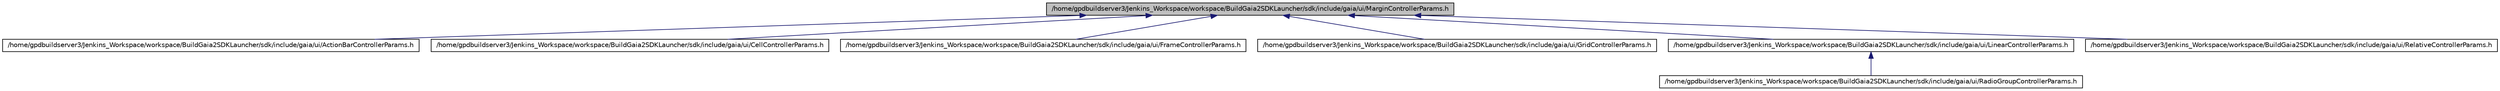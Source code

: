 digraph G
{
  edge [fontname="Helvetica",fontsize="10",labelfontname="Helvetica",labelfontsize="10"];
  node [fontname="Helvetica",fontsize="10",shape=record];
  Node1 [label="/home/gpdbuildserver3/Jenkins_Workspace/workspace/BuildGaia2SDKLauncher/sdk/include/gaia/ui/MarginControllerParams.h",height=0.2,width=0.4,color="black", fillcolor="grey75", style="filled" fontcolor="black"];
  Node1 -> Node2 [dir=back,color="midnightblue",fontsize="10",style="solid",fontname="Helvetica"];
  Node2 [label="/home/gpdbuildserver3/Jenkins_Workspace/workspace/BuildGaia2SDKLauncher/sdk/include/gaia/ui/ActionBarControllerParams.h",height=0.2,width=0.4,color="black", fillcolor="white", style="filled",URL="$dc/d46/_action_bar_controller_params_8h.html"];
  Node1 -> Node3 [dir=back,color="midnightblue",fontsize="10",style="solid",fontname="Helvetica"];
  Node3 [label="/home/gpdbuildserver3/Jenkins_Workspace/workspace/BuildGaia2SDKLauncher/sdk/include/gaia/ui/CellControllerParams.h",height=0.2,width=0.4,color="black", fillcolor="white", style="filled",URL="$d1/df5/_cell_controller_params_8h.html"];
  Node1 -> Node4 [dir=back,color="midnightblue",fontsize="10",style="solid",fontname="Helvetica"];
  Node4 [label="/home/gpdbuildserver3/Jenkins_Workspace/workspace/BuildGaia2SDKLauncher/sdk/include/gaia/ui/FrameControllerParams.h",height=0.2,width=0.4,color="black", fillcolor="white", style="filled",URL="$d5/d6a/_frame_controller_params_8h.html"];
  Node1 -> Node5 [dir=back,color="midnightblue",fontsize="10",style="solid",fontname="Helvetica"];
  Node5 [label="/home/gpdbuildserver3/Jenkins_Workspace/workspace/BuildGaia2SDKLauncher/sdk/include/gaia/ui/GridControllerParams.h",height=0.2,width=0.4,color="black", fillcolor="white", style="filled",URL="$de/da8/_grid_controller_params_8h.html"];
  Node1 -> Node6 [dir=back,color="midnightblue",fontsize="10",style="solid",fontname="Helvetica"];
  Node6 [label="/home/gpdbuildserver3/Jenkins_Workspace/workspace/BuildGaia2SDKLauncher/sdk/include/gaia/ui/LinearControllerParams.h",height=0.2,width=0.4,color="black", fillcolor="white", style="filled",URL="$dd/d48/_linear_controller_params_8h.html"];
  Node6 -> Node7 [dir=back,color="midnightblue",fontsize="10",style="solid",fontname="Helvetica"];
  Node7 [label="/home/gpdbuildserver3/Jenkins_Workspace/workspace/BuildGaia2SDKLauncher/sdk/include/gaia/ui/RadioGroupControllerParams.h",height=0.2,width=0.4,color="black", fillcolor="white", style="filled",URL="$d2/d47/_radio_group_controller_params_8h.html"];
  Node1 -> Node8 [dir=back,color="midnightblue",fontsize="10",style="solid",fontname="Helvetica"];
  Node8 [label="/home/gpdbuildserver3/Jenkins_Workspace/workspace/BuildGaia2SDKLauncher/sdk/include/gaia/ui/RelativeControllerParams.h",height=0.2,width=0.4,color="black", fillcolor="white", style="filled",URL="$d6/d65/_relative_controller_params_8h.html"];
}
